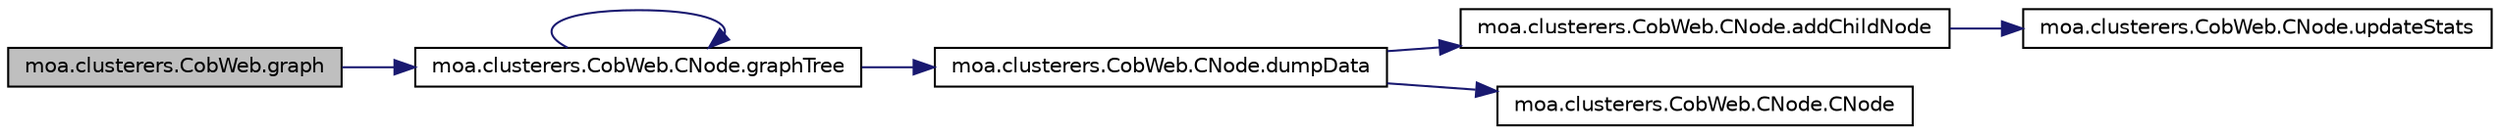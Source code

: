 digraph G
{
  edge [fontname="Helvetica",fontsize="10",labelfontname="Helvetica",labelfontsize="10"];
  node [fontname="Helvetica",fontsize="10",shape=record];
  rankdir=LR;
  Node1 [label="moa.clusterers.CobWeb.graph",height=0.2,width=0.4,color="black", fillcolor="grey75", style="filled" fontcolor="black"];
  Node1 -> Node2 [color="midnightblue",fontsize="10",style="solid",fontname="Helvetica"];
  Node2 [label="moa.clusterers.CobWeb.CNode.graphTree",height=0.2,width=0.4,color="black", fillcolor="white", style="filled",URL="$classmoa_1_1clusterers_1_1CobWeb_1_1CNode.html#aab7f09308a4e2777549330f21339c317",tooltip="Recursively generate the graph string for the Cobweb tree."];
  Node2 -> Node3 [color="midnightblue",fontsize="10",style="solid",fontname="Helvetica"];
  Node3 [label="moa.clusterers.CobWeb.CNode.dumpData",height=0.2,width=0.4,color="black", fillcolor="white", style="filled",URL="$classmoa_1_1clusterers_1_1CobWeb_1_1CNode.html#ad97ce5a7d8d04b138db99ef78105531f",tooltip="Returns the instances at this node as a string."];
  Node3 -> Node4 [color="midnightblue",fontsize="10",style="solid",fontname="Helvetica"];
  Node4 [label="moa.clusterers.CobWeb.CNode.addChildNode",height=0.2,width=0.4,color="black", fillcolor="white", style="filled",URL="$classmoa_1_1clusterers_1_1CobWeb_1_1CNode.html#ab622a2cdd76b0906f833c6588bea3589",tooltip="Adds the supplied node as a child of this node."];
  Node4 -> Node5 [color="midnightblue",fontsize="10",style="solid",fontname="Helvetica"];
  Node5 [label="moa.clusterers.CobWeb.CNode.updateStats",height=0.2,width=0.4,color="black", fillcolor="white", style="filled",URL="$classmoa_1_1clusterers_1_1CobWeb_1_1CNode.html#a2ef34081a4e43e1b2357d274bffdf1ed",tooltip="Update attribute stats using the supplied instance."];
  Node3 -> Node6 [color="midnightblue",fontsize="10",style="solid",fontname="Helvetica"];
  Node6 [label="moa.clusterers.CobWeb.CNode.CNode",height=0.2,width=0.4,color="black", fillcolor="white", style="filled",URL="$classmoa_1_1clusterers_1_1CobWeb_1_1CNode.html#afe5e967d31da7852c7a9a78f96abfe93",tooltip="Creates an empty CNode instance."];
  Node2 -> Node2 [color="midnightblue",fontsize="10",style="solid",fontname="Helvetica"];
}
